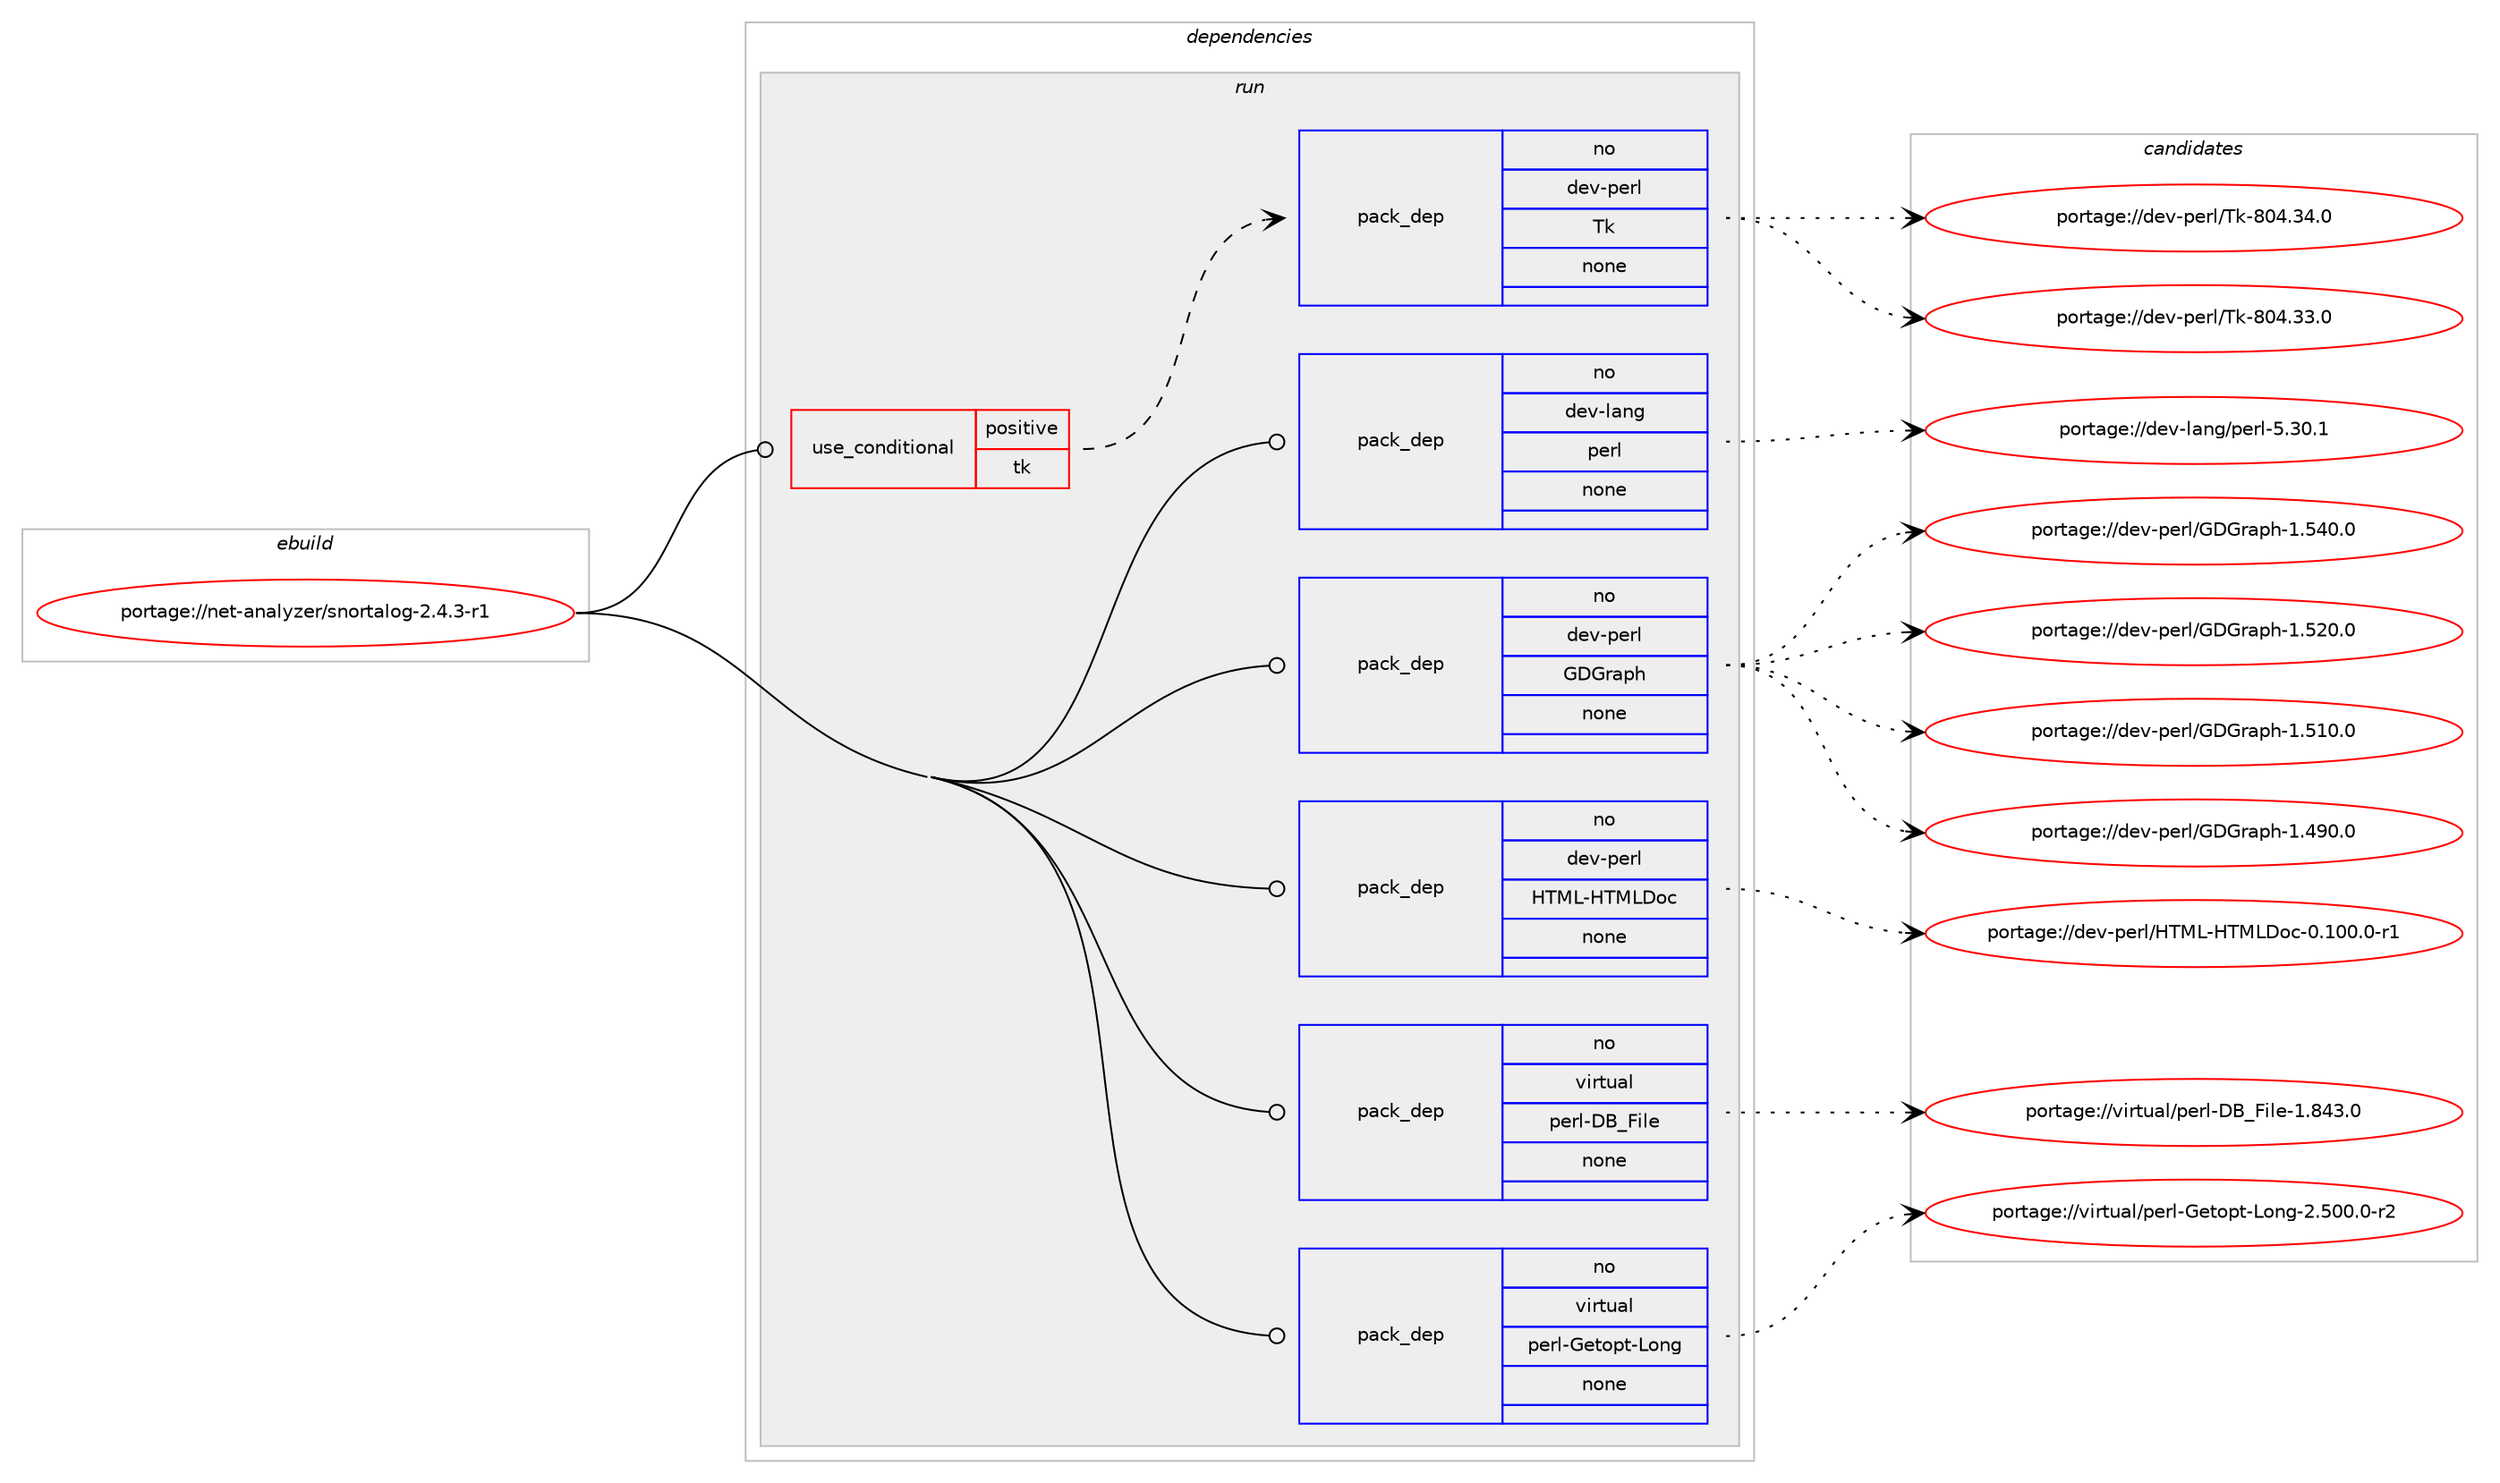 digraph prolog {

# *************
# Graph options
# *************

newrank=true;
concentrate=true;
compound=true;
graph [rankdir=LR,fontname=Helvetica,fontsize=10,ranksep=1.5];#, ranksep=2.5, nodesep=0.2];
edge  [arrowhead=vee];
node  [fontname=Helvetica,fontsize=10];

# **********
# The ebuild
# **********

subgraph cluster_leftcol {
color=gray;
rank=same;
label=<<i>ebuild</i>>;
id [label="portage://net-analyzer/snortalog-2.4.3-r1", color=red, width=4, href="../net-analyzer/snortalog-2.4.3-r1.svg"];
}

# ****************
# The dependencies
# ****************

subgraph cluster_midcol {
color=gray;
label=<<i>dependencies</i>>;
subgraph cluster_compile {
fillcolor="#eeeeee";
style=filled;
label=<<i>compile</i>>;
}
subgraph cluster_compileandrun {
fillcolor="#eeeeee";
style=filled;
label=<<i>compile and run</i>>;
}
subgraph cluster_run {
fillcolor="#eeeeee";
style=filled;
label=<<i>run</i>>;
subgraph cond19164 {
dependency88458 [label=<<TABLE BORDER="0" CELLBORDER="1" CELLSPACING="0" CELLPADDING="4"><TR><TD ROWSPAN="3" CELLPADDING="10">use_conditional</TD></TR><TR><TD>positive</TD></TR><TR><TD>tk</TD></TR></TABLE>>, shape=none, color=red];
subgraph pack67643 {
dependency88459 [label=<<TABLE BORDER="0" CELLBORDER="1" CELLSPACING="0" CELLPADDING="4" WIDTH="220"><TR><TD ROWSPAN="6" CELLPADDING="30">pack_dep</TD></TR><TR><TD WIDTH="110">no</TD></TR><TR><TD>dev-perl</TD></TR><TR><TD>Tk</TD></TR><TR><TD>none</TD></TR><TR><TD></TD></TR></TABLE>>, shape=none, color=blue];
}
dependency88458:e -> dependency88459:w [weight=20,style="dashed",arrowhead="vee"];
}
id:e -> dependency88458:w [weight=20,style="solid",arrowhead="odot"];
subgraph pack67644 {
dependency88460 [label=<<TABLE BORDER="0" CELLBORDER="1" CELLSPACING="0" CELLPADDING="4" WIDTH="220"><TR><TD ROWSPAN="6" CELLPADDING="30">pack_dep</TD></TR><TR><TD WIDTH="110">no</TD></TR><TR><TD>dev-lang</TD></TR><TR><TD>perl</TD></TR><TR><TD>none</TD></TR><TR><TD></TD></TR></TABLE>>, shape=none, color=blue];
}
id:e -> dependency88460:w [weight=20,style="solid",arrowhead="odot"];
subgraph pack67645 {
dependency88461 [label=<<TABLE BORDER="0" CELLBORDER="1" CELLSPACING="0" CELLPADDING="4" WIDTH="220"><TR><TD ROWSPAN="6" CELLPADDING="30">pack_dep</TD></TR><TR><TD WIDTH="110">no</TD></TR><TR><TD>dev-perl</TD></TR><TR><TD>GDGraph</TD></TR><TR><TD>none</TD></TR><TR><TD></TD></TR></TABLE>>, shape=none, color=blue];
}
id:e -> dependency88461:w [weight=20,style="solid",arrowhead="odot"];
subgraph pack67646 {
dependency88462 [label=<<TABLE BORDER="0" CELLBORDER="1" CELLSPACING="0" CELLPADDING="4" WIDTH="220"><TR><TD ROWSPAN="6" CELLPADDING="30">pack_dep</TD></TR><TR><TD WIDTH="110">no</TD></TR><TR><TD>dev-perl</TD></TR><TR><TD>HTML-HTMLDoc</TD></TR><TR><TD>none</TD></TR><TR><TD></TD></TR></TABLE>>, shape=none, color=blue];
}
id:e -> dependency88462:w [weight=20,style="solid",arrowhead="odot"];
subgraph pack67647 {
dependency88463 [label=<<TABLE BORDER="0" CELLBORDER="1" CELLSPACING="0" CELLPADDING="4" WIDTH="220"><TR><TD ROWSPAN="6" CELLPADDING="30">pack_dep</TD></TR><TR><TD WIDTH="110">no</TD></TR><TR><TD>virtual</TD></TR><TR><TD>perl-DB_File</TD></TR><TR><TD>none</TD></TR><TR><TD></TD></TR></TABLE>>, shape=none, color=blue];
}
id:e -> dependency88463:w [weight=20,style="solid",arrowhead="odot"];
subgraph pack67648 {
dependency88464 [label=<<TABLE BORDER="0" CELLBORDER="1" CELLSPACING="0" CELLPADDING="4" WIDTH="220"><TR><TD ROWSPAN="6" CELLPADDING="30">pack_dep</TD></TR><TR><TD WIDTH="110">no</TD></TR><TR><TD>virtual</TD></TR><TR><TD>perl-Getopt-Long</TD></TR><TR><TD>none</TD></TR><TR><TD></TD></TR></TABLE>>, shape=none, color=blue];
}
id:e -> dependency88464:w [weight=20,style="solid",arrowhead="odot"];
}
}

# **************
# The candidates
# **************

subgraph cluster_choices {
rank=same;
color=gray;
label=<<i>candidates</i>>;

subgraph choice67643 {
color=black;
nodesep=1;
choice100101118451121011141084784107455648524651524648 [label="portage://dev-perl/Tk-804.34.0", color=red, width=4,href="../dev-perl/Tk-804.34.0.svg"];
choice100101118451121011141084784107455648524651514648 [label="portage://dev-perl/Tk-804.33.0", color=red, width=4,href="../dev-perl/Tk-804.33.0.svg"];
dependency88459:e -> choice100101118451121011141084784107455648524651524648:w [style=dotted,weight="100"];
dependency88459:e -> choice100101118451121011141084784107455648524651514648:w [style=dotted,weight="100"];
}
subgraph choice67644 {
color=black;
nodesep=1;
choice10010111845108971101034711210111410845534651484649 [label="portage://dev-lang/perl-5.30.1", color=red, width=4,href="../dev-lang/perl-5.30.1.svg"];
dependency88460:e -> choice10010111845108971101034711210111410845534651484649:w [style=dotted,weight="100"];
}
subgraph choice67645 {
color=black;
nodesep=1;
choice1001011184511210111410847716871114971121044549465352484648 [label="portage://dev-perl/GDGraph-1.540.0", color=red, width=4,href="../dev-perl/GDGraph-1.540.0.svg"];
choice1001011184511210111410847716871114971121044549465350484648 [label="portage://dev-perl/GDGraph-1.520.0", color=red, width=4,href="../dev-perl/GDGraph-1.520.0.svg"];
choice1001011184511210111410847716871114971121044549465349484648 [label="portage://dev-perl/GDGraph-1.510.0", color=red, width=4,href="../dev-perl/GDGraph-1.510.0.svg"];
choice1001011184511210111410847716871114971121044549465257484648 [label="portage://dev-perl/GDGraph-1.490.0", color=red, width=4,href="../dev-perl/GDGraph-1.490.0.svg"];
dependency88461:e -> choice1001011184511210111410847716871114971121044549465352484648:w [style=dotted,weight="100"];
dependency88461:e -> choice1001011184511210111410847716871114971121044549465350484648:w [style=dotted,weight="100"];
dependency88461:e -> choice1001011184511210111410847716871114971121044549465349484648:w [style=dotted,weight="100"];
dependency88461:e -> choice1001011184511210111410847716871114971121044549465257484648:w [style=dotted,weight="100"];
}
subgraph choice67646 {
color=black;
nodesep=1;
choice1001011184511210111410847728477764572847776681119945484649484846484511449 [label="portage://dev-perl/HTML-HTMLDoc-0.100.0-r1", color=red, width=4,href="../dev-perl/HTML-HTMLDoc-0.100.0-r1.svg"];
dependency88462:e -> choice1001011184511210111410847728477764572847776681119945484649484846484511449:w [style=dotted,weight="100"];
}
subgraph choice67647 {
color=black;
nodesep=1;
choice118105114116117971084711210111410845686695701051081014549465652514648 [label="portage://virtual/perl-DB_File-1.843.0", color=red, width=4,href="../virtual/perl-DB_File-1.843.0.svg"];
dependency88463:e -> choice118105114116117971084711210111410845686695701051081014549465652514648:w [style=dotted,weight="100"];
}
subgraph choice67648 {
color=black;
nodesep=1;
choice11810511411611797108471121011141084571101116111112116457611111010345504653484846484511450 [label="portage://virtual/perl-Getopt-Long-2.500.0-r2", color=red, width=4,href="../virtual/perl-Getopt-Long-2.500.0-r2.svg"];
dependency88464:e -> choice11810511411611797108471121011141084571101116111112116457611111010345504653484846484511450:w [style=dotted,weight="100"];
}
}

}
